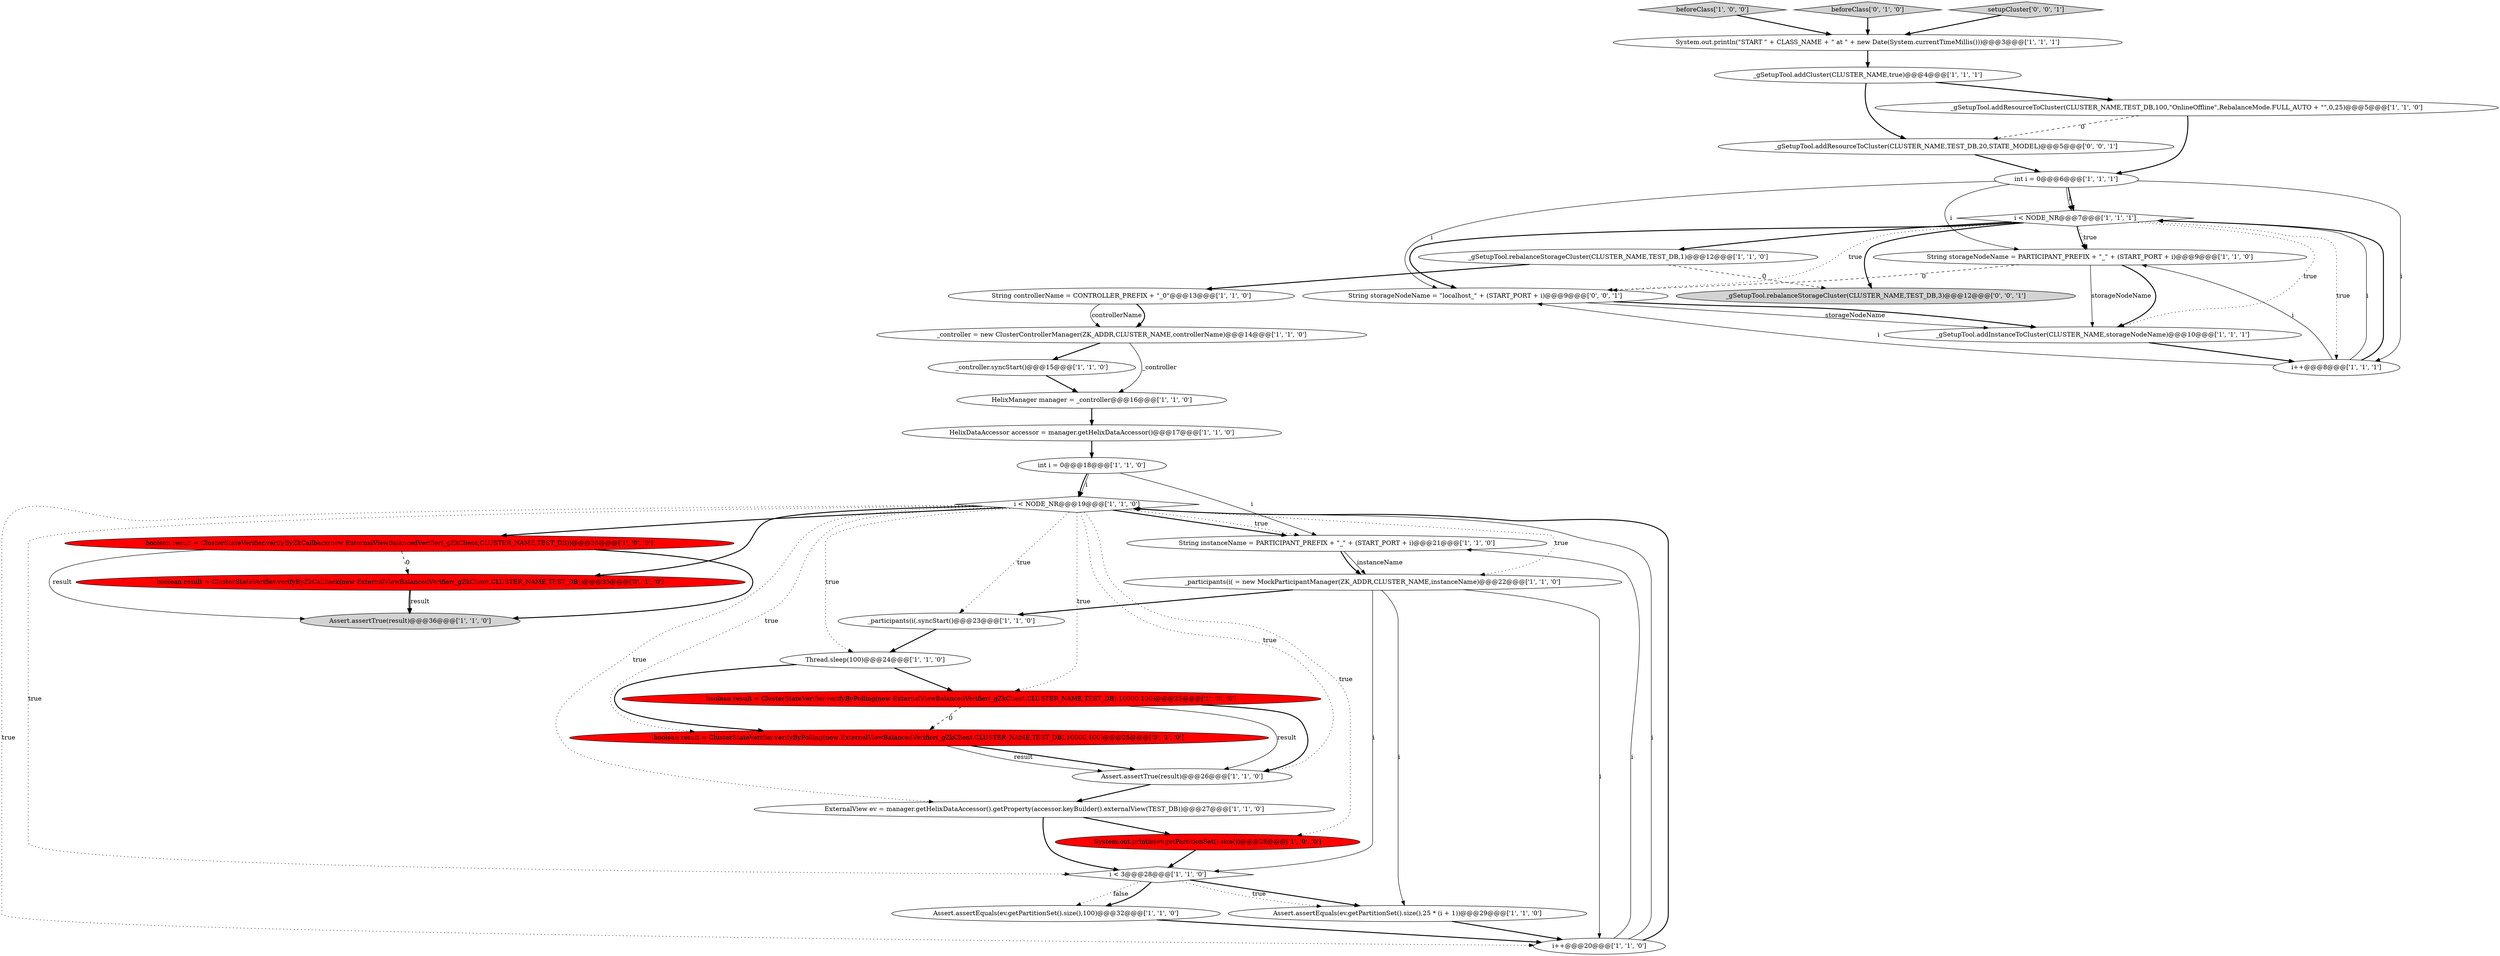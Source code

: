 digraph {
9 [style = filled, label = "String controllerName = CONTROLLER_PREFIX + \"_0\"@@@13@@@['1', '1', '0']", fillcolor = white, shape = ellipse image = "AAA0AAABBB1BBB"];
3 [style = filled, label = "_gSetupTool.rebalanceStorageCluster(CLUSTER_NAME,TEST_DB,1)@@@12@@@['1', '1', '0']", fillcolor = white, shape = ellipse image = "AAA0AAABBB1BBB"];
10 [style = filled, label = "i < NODE_NR@@@19@@@['1', '1', '0']", fillcolor = white, shape = diamond image = "AAA0AAABBB1BBB"];
33 [style = filled, label = "boolean result = ClusterStateVerifier.verifyByZkCallback(new ExternalViewBalancedVerifier(_gZkClient,CLUSTER_NAME,TEST_DB))@@@35@@@['0', '1', '0']", fillcolor = red, shape = ellipse image = "AAA1AAABBB2BBB"];
5 [style = filled, label = "_controller = new ClusterControllerManager(ZK_ADDR,CLUSTER_NAME,controllerName)@@@14@@@['1', '1', '0']", fillcolor = white, shape = ellipse image = "AAA0AAABBB1BBB"];
15 [style = filled, label = "String instanceName = PARTICIPANT_PREFIX + \"_\" + (START_PORT + i)@@@21@@@['1', '1', '0']", fillcolor = white, shape = ellipse image = "AAA0AAABBB1BBB"];
12 [style = filled, label = "boolean result = ClusterStateVerifier.verifyByZkCallback(new ExternalViewBalancedVerifier(_gZkClient,CLUSTER_NAME,TEST_DB))@@@36@@@['1', '0', '0']", fillcolor = red, shape = ellipse image = "AAA1AAABBB1BBB"];
14 [style = filled, label = "boolean result = ClusterStateVerifier.verifyByPolling(new ExternalViewBalancedVerifier(_gZkClient,CLUSTER_NAME,TEST_DB),10000,100)@@@25@@@['1', '0', '0']", fillcolor = red, shape = ellipse image = "AAA1AAABBB1BBB"];
23 [style = filled, label = "String storageNodeName = PARTICIPANT_PREFIX + \"_\" + (START_PORT + i)@@@9@@@['1', '1', '0']", fillcolor = white, shape = ellipse image = "AAA0AAABBB1BBB"];
0 [style = filled, label = "Assert.assertTrue(result)@@@36@@@['1', '1', '0']", fillcolor = lightgray, shape = ellipse image = "AAA0AAABBB1BBB"];
35 [style = filled, label = "String storageNodeName = \"localhost_\" + (START_PORT + i)@@@9@@@['0', '0', '1']", fillcolor = white, shape = ellipse image = "AAA0AAABBB3BBB"];
18 [style = filled, label = "HelixManager manager = _controller@@@16@@@['1', '1', '0']", fillcolor = white, shape = ellipse image = "AAA0AAABBB1BBB"];
1 [style = filled, label = "_gSetupTool.addCluster(CLUSTER_NAME,true)@@@4@@@['1', '1', '1']", fillcolor = white, shape = ellipse image = "AAA0AAABBB1BBB"];
16 [style = filled, label = "int i = 0@@@18@@@['1', '1', '0']", fillcolor = white, shape = ellipse image = "AAA0AAABBB1BBB"];
17 [style = filled, label = "Assert.assertEquals(ev.getPartitionSet().size(),25 * (i + 1))@@@29@@@['1', '1', '0']", fillcolor = white, shape = ellipse image = "AAA0AAABBB1BBB"];
25 [style = filled, label = "beforeClass['1', '0', '0']", fillcolor = lightgray, shape = diamond image = "AAA0AAABBB1BBB"];
37 [style = filled, label = "_gSetupTool.addResourceToCluster(CLUSTER_NAME,TEST_DB,20,STATE_MODEL)@@@5@@@['0', '0', '1']", fillcolor = white, shape = ellipse image = "AAA0AAABBB3BBB"];
26 [style = filled, label = "System.out.println(ev.getPartitionSet().size())@@@28@@@['1', '0', '0']", fillcolor = red, shape = ellipse image = "AAA1AAABBB1BBB"];
32 [style = filled, label = "boolean result = ClusterStateVerifier.verifyByPolling(new ExternalViewBalancedVerifier(_gZkClient,CLUSTER_NAME,TEST_DB),10000,100)@@@25@@@['0', '1', '0']", fillcolor = red, shape = ellipse image = "AAA1AAABBB2BBB"];
19 [style = filled, label = "_gSetupTool.addInstanceToCluster(CLUSTER_NAME,storageNodeName)@@@10@@@['1', '1', '1']", fillcolor = white, shape = ellipse image = "AAA0AAABBB1BBB"];
30 [style = filled, label = "Thread.sleep(100)@@@24@@@['1', '1', '0']", fillcolor = white, shape = ellipse image = "AAA0AAABBB1BBB"];
6 [style = filled, label = "i < 3@@@28@@@['1', '1', '0']", fillcolor = white, shape = diamond image = "AAA0AAABBB1BBB"];
21 [style = filled, label = "int i = 0@@@6@@@['1', '1', '1']", fillcolor = white, shape = ellipse image = "AAA0AAABBB1BBB"];
24 [style = filled, label = "_participants(i(.syncStart()@@@23@@@['1', '1', '0']", fillcolor = white, shape = ellipse image = "AAA0AAABBB1BBB"];
27 [style = filled, label = "i++@@@8@@@['1', '1', '1']", fillcolor = white, shape = ellipse image = "AAA0AAABBB1BBB"];
8 [style = filled, label = "ExternalView ev = manager.getHelixDataAccessor().getProperty(accessor.keyBuilder().externalView(TEST_DB))@@@27@@@['1', '1', '0']", fillcolor = white, shape = ellipse image = "AAA0AAABBB1BBB"];
20 [style = filled, label = "HelixDataAccessor accessor = manager.getHelixDataAccessor()@@@17@@@['1', '1', '0']", fillcolor = white, shape = ellipse image = "AAA0AAABBB1BBB"];
2 [style = filled, label = "_gSetupTool.addResourceToCluster(CLUSTER_NAME,TEST_DB,100,\"OnlineOffline\",RebalanceMode.FULL_AUTO + \"\",0,25)@@@5@@@['1', '1', '0']", fillcolor = white, shape = ellipse image = "AAA0AAABBB1BBB"];
4 [style = filled, label = "i < NODE_NR@@@7@@@['1', '1', '1']", fillcolor = white, shape = diamond image = "AAA0AAABBB1BBB"];
7 [style = filled, label = "_participants(i( = new MockParticipantManager(ZK_ADDR,CLUSTER_NAME,instanceName)@@@22@@@['1', '1', '0']", fillcolor = white, shape = ellipse image = "AAA0AAABBB1BBB"];
22 [style = filled, label = "Assert.assertTrue(result)@@@26@@@['1', '1', '0']", fillcolor = white, shape = ellipse image = "AAA0AAABBB1BBB"];
11 [style = filled, label = "i++@@@20@@@['1', '1', '0']", fillcolor = white, shape = ellipse image = "AAA0AAABBB1BBB"];
28 [style = filled, label = "Assert.assertEquals(ev.getPartitionSet().size(),100)@@@32@@@['1', '1', '0']", fillcolor = white, shape = ellipse image = "AAA0AAABBB1BBB"];
13 [style = filled, label = "System.out.println(\"START \" + CLASS_NAME + \" at \" + new Date(System.currentTimeMillis()))@@@3@@@['1', '1', '1']", fillcolor = white, shape = ellipse image = "AAA0AAABBB1BBB"];
29 [style = filled, label = "_controller.syncStart()@@@15@@@['1', '1', '0']", fillcolor = white, shape = ellipse image = "AAA0AAABBB1BBB"];
31 [style = filled, label = "beforeClass['0', '1', '0']", fillcolor = lightgray, shape = diamond image = "AAA0AAABBB2BBB"];
34 [style = filled, label = "setupCluster['0', '0', '1']", fillcolor = lightgray, shape = diamond image = "AAA0AAABBB3BBB"];
36 [style = filled, label = "_gSetupTool.rebalanceStorageCluster(CLUSTER_NAME,TEST_DB,3)@@@12@@@['0', '0', '1']", fillcolor = lightgray, shape = ellipse image = "AAA0AAABBB3BBB"];
10->8 [style = dotted, label="true"];
32->22 [style = bold, label=""];
8->6 [style = bold, label=""];
16->15 [style = solid, label="i"];
10->30 [style = dotted, label="true"];
10->32 [style = dotted, label="true"];
13->1 [style = bold, label=""];
16->10 [style = solid, label="i"];
29->18 [style = bold, label=""];
24->30 [style = bold, label=""];
22->8 [style = bold, label=""];
33->0 [style = bold, label=""];
7->17 [style = solid, label="i"];
20->16 [style = bold, label=""];
10->12 [style = bold, label=""];
9->5 [style = bold, label=""];
23->19 [style = solid, label="storageNodeName"];
30->14 [style = bold, label=""];
4->36 [style = bold, label=""];
7->6 [style = solid, label="i"];
32->22 [style = solid, label="result"];
5->29 [style = bold, label=""];
35->19 [style = solid, label="storageNodeName"];
4->3 [style = bold, label=""];
10->6 [style = dotted, label="true"];
21->35 [style = solid, label="i"];
3->36 [style = dashed, label="0"];
4->23 [style = dotted, label="true"];
4->35 [style = dotted, label="true"];
14->22 [style = bold, label=""];
37->21 [style = bold, label=""];
23->35 [style = dashed, label="0"];
26->6 [style = bold, label=""];
18->20 [style = bold, label=""];
7->24 [style = bold, label=""];
27->23 [style = solid, label="i"];
2->21 [style = bold, label=""];
10->24 [style = dotted, label="true"];
2->37 [style = dashed, label="0"];
10->26 [style = dotted, label="true"];
27->4 [style = solid, label="i"];
4->23 [style = bold, label=""];
21->4 [style = bold, label=""];
6->17 [style = bold, label=""];
11->10 [style = solid, label="i"];
12->33 [style = dashed, label="0"];
5->18 [style = solid, label="_controller"];
31->13 [style = bold, label=""];
21->4 [style = solid, label="i"];
33->0 [style = solid, label="result"];
30->32 [style = bold, label=""];
3->9 [style = bold, label=""];
21->27 [style = solid, label="i"];
27->35 [style = solid, label="i"];
14->32 [style = dashed, label="0"];
10->11 [style = dotted, label="true"];
11->10 [style = bold, label=""];
23->19 [style = bold, label=""];
1->2 [style = bold, label=""];
10->33 [style = bold, label=""];
15->7 [style = solid, label="instanceName"];
1->37 [style = bold, label=""];
4->19 [style = dotted, label="true"];
4->35 [style = bold, label=""];
10->15 [style = bold, label=""];
15->7 [style = bold, label=""];
16->10 [style = bold, label=""];
25->13 [style = bold, label=""];
28->11 [style = bold, label=""];
34->13 [style = bold, label=""];
35->19 [style = bold, label=""];
12->0 [style = solid, label="result"];
8->26 [style = bold, label=""];
12->0 [style = bold, label=""];
11->15 [style = solid, label="i"];
6->17 [style = dotted, label="true"];
10->14 [style = dotted, label="true"];
10->15 [style = dotted, label="true"];
27->4 [style = bold, label=""];
19->27 [style = bold, label=""];
4->27 [style = dotted, label="true"];
6->28 [style = dotted, label="false"];
10->22 [style = dotted, label="true"];
14->22 [style = solid, label="result"];
9->5 [style = solid, label="controllerName"];
21->23 [style = solid, label="i"];
10->7 [style = dotted, label="true"];
7->11 [style = solid, label="i"];
6->28 [style = bold, label=""];
17->11 [style = bold, label=""];
}
